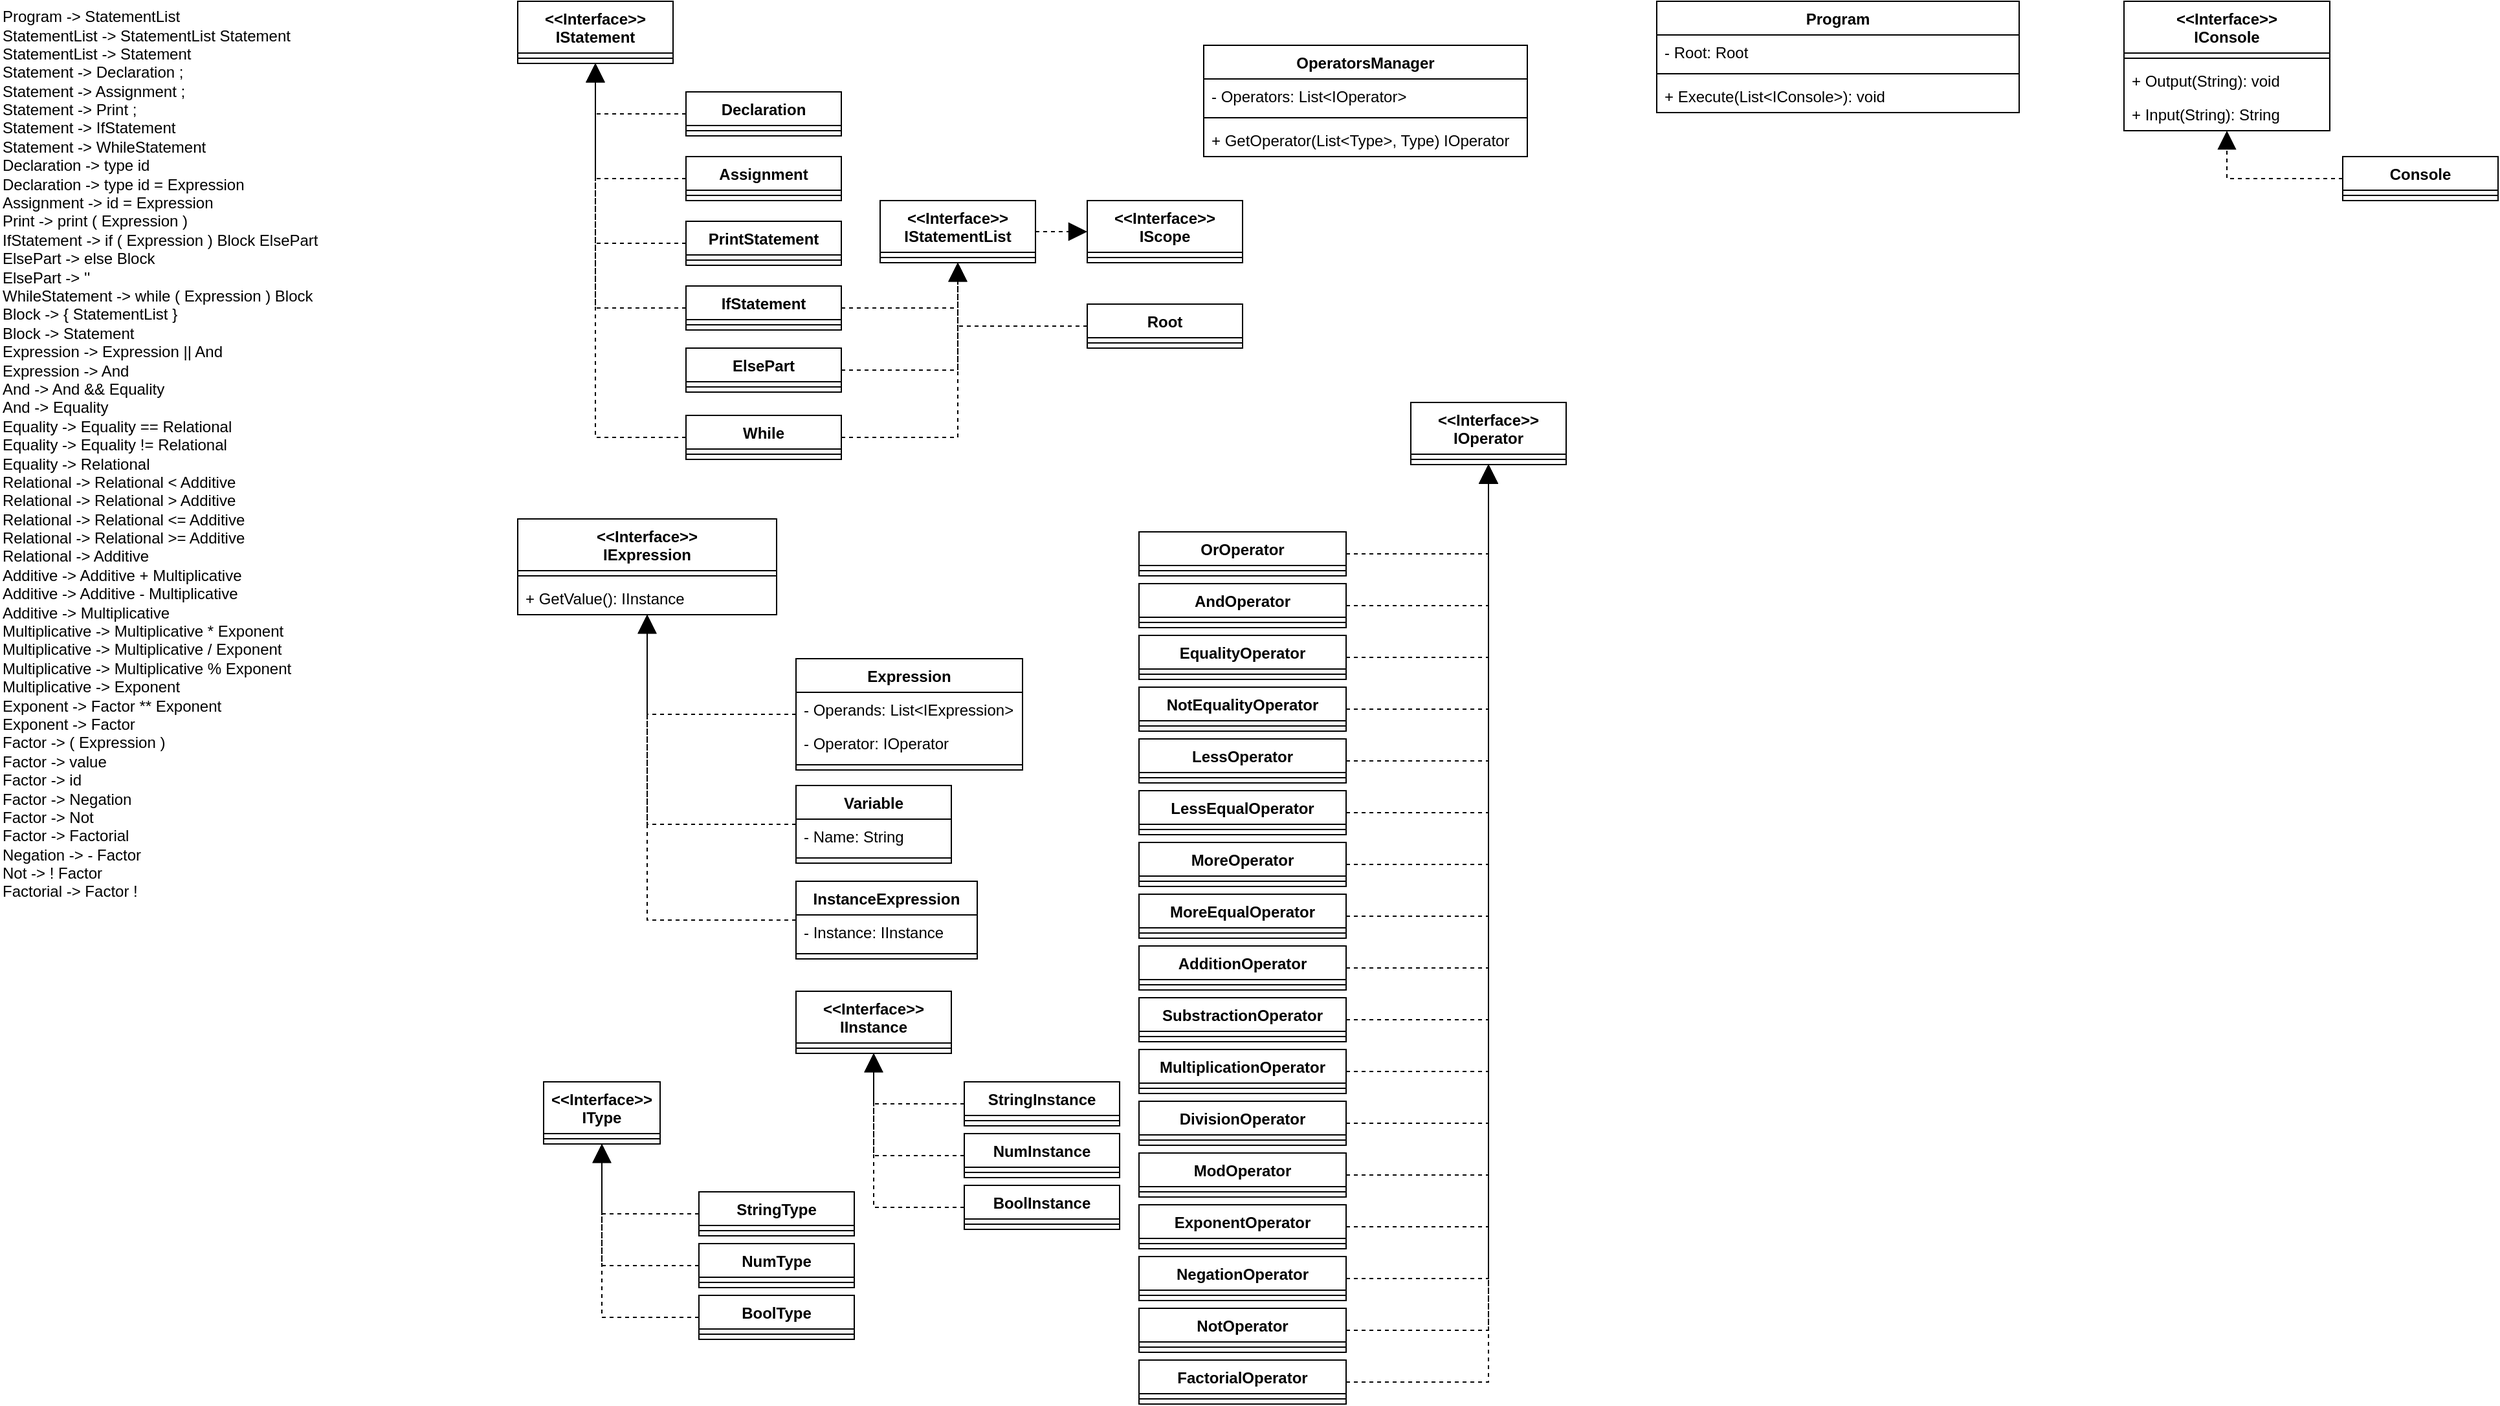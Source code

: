 <mxfile version="24.1.0" type="device">
  <diagram id="C5RBs43oDa-KdzZeNtuy" name="Page-1">
    <mxGraphModel dx="4643" dy="2816" grid="1" gridSize="10" guides="1" tooltips="1" connect="1" arrows="1" fold="1" page="1" pageScale="1" pageWidth="827" pageHeight="1169" math="0" shadow="0">
      <root>
        <mxCell id="WIyWlLk6GJQsqaUBKTNV-0" />
        <mxCell id="WIyWlLk6GJQsqaUBKTNV-1" parent="WIyWlLk6GJQsqaUBKTNV-0" />
        <mxCell id="Ax5wIYKiButKGOW5LQg--2" value="&amp;lt;&amp;lt;Interface&amp;gt;&amp;gt;&lt;br&gt;IStatement" style="swimlane;fontStyle=1;align=center;verticalAlign=top;childLayout=stackLayout;horizontal=1;startSize=40;horizontalStack=0;resizeParent=1;resizeParentMax=0;resizeLast=0;collapsible=1;marginBottom=0;whiteSpace=wrap;html=1;" parent="WIyWlLk6GJQsqaUBKTNV-1" vertex="1">
          <mxGeometry width="120" height="48" as="geometry">
            <mxRectangle x="430" y="60" width="110" height="40" as="alternateBounds" />
          </mxGeometry>
        </mxCell>
        <mxCell id="Ax5wIYKiButKGOW5LQg--3" value="" style="line;strokeWidth=1;fillColor=none;align=left;verticalAlign=middle;spacingTop=-1;spacingLeft=3;spacingRight=3;rotatable=0;labelPosition=right;points=[];portConstraint=eastwest;strokeColor=inherit;" parent="Ax5wIYKiButKGOW5LQg--2" vertex="1">
          <mxGeometry y="40" width="120" height="8" as="geometry" />
        </mxCell>
        <mxCell id="Ax5wIYKiButKGOW5LQg--4" value="&amp;lt;&amp;lt;Interface&amp;gt;&amp;gt;&lt;br&gt;IStatementList" style="swimlane;fontStyle=1;align=center;verticalAlign=top;childLayout=stackLayout;horizontal=1;startSize=40;horizontalStack=0;resizeParent=1;resizeParentMax=0;resizeLast=0;collapsible=1;marginBottom=0;whiteSpace=wrap;html=1;" parent="WIyWlLk6GJQsqaUBKTNV-1" vertex="1">
          <mxGeometry x="280" y="154" width="120" height="48" as="geometry">
            <mxRectangle x="430" y="60" width="110" height="40" as="alternateBounds" />
          </mxGeometry>
        </mxCell>
        <mxCell id="Ax5wIYKiButKGOW5LQg--5" value="" style="line;strokeWidth=1;fillColor=none;align=left;verticalAlign=middle;spacingTop=-1;spacingLeft=3;spacingRight=3;rotatable=0;labelPosition=right;points=[];portConstraint=eastwest;strokeColor=inherit;" parent="Ax5wIYKiButKGOW5LQg--4" vertex="1">
          <mxGeometry y="40" width="120" height="8" as="geometry" />
        </mxCell>
        <mxCell id="Ax5wIYKiButKGOW5LQg--6" value="Declaration" style="swimlane;fontStyle=1;align=center;verticalAlign=top;childLayout=stackLayout;horizontal=1;startSize=26;horizontalStack=0;resizeParent=1;resizeParentMax=0;resizeLast=0;collapsible=1;marginBottom=0;whiteSpace=wrap;html=1;" parent="WIyWlLk6GJQsqaUBKTNV-1" vertex="1">
          <mxGeometry x="130" y="70" width="120" height="34" as="geometry" />
        </mxCell>
        <mxCell id="Ax5wIYKiButKGOW5LQg--7" value="" style="line;strokeWidth=1;fillColor=none;align=left;verticalAlign=middle;spacingTop=-1;spacingLeft=3;spacingRight=3;rotatable=0;labelPosition=right;points=[];portConstraint=eastwest;strokeColor=inherit;" parent="Ax5wIYKiButKGOW5LQg--6" vertex="1">
          <mxGeometry y="26" width="120" height="8" as="geometry" />
        </mxCell>
        <mxCell id="Ax5wIYKiButKGOW5LQg--8" value="Assignment" style="swimlane;fontStyle=1;align=center;verticalAlign=top;childLayout=stackLayout;horizontal=1;startSize=26;horizontalStack=0;resizeParent=1;resizeParentMax=0;resizeLast=0;collapsible=1;marginBottom=0;whiteSpace=wrap;html=1;" parent="WIyWlLk6GJQsqaUBKTNV-1" vertex="1">
          <mxGeometry x="130" y="120" width="120" height="34" as="geometry" />
        </mxCell>
        <mxCell id="Ax5wIYKiButKGOW5LQg--9" value="" style="line;strokeWidth=1;fillColor=none;align=left;verticalAlign=middle;spacingTop=-1;spacingLeft=3;spacingRight=3;rotatable=0;labelPosition=right;points=[];portConstraint=eastwest;strokeColor=inherit;" parent="Ax5wIYKiButKGOW5LQg--8" vertex="1">
          <mxGeometry y="26" width="120" height="8" as="geometry" />
        </mxCell>
        <mxCell id="Ax5wIYKiButKGOW5LQg--10" value="" style="endArrow=block;dashed=1;endFill=1;endSize=12;html=1;rounded=0;edgeStyle=orthogonalEdgeStyle;elbow=vertical;" parent="WIyWlLk6GJQsqaUBKTNV-1" source="Ax5wIYKiButKGOW5LQg--6" target="Ax5wIYKiButKGOW5LQg--2" edge="1">
          <mxGeometry width="160" relative="1" as="geometry">
            <mxPoint x="250" y="30.0" as="sourcePoint" />
            <mxPoint x="360" y="30.0" as="targetPoint" />
          </mxGeometry>
        </mxCell>
        <mxCell id="Ax5wIYKiButKGOW5LQg--12" value="" style="endArrow=block;dashed=1;endFill=1;endSize=12;html=1;rounded=0;edgeStyle=orthogonalEdgeStyle;elbow=vertical;" parent="WIyWlLk6GJQsqaUBKTNV-1" source="Ax5wIYKiButKGOW5LQg--8" target="Ax5wIYKiButKGOW5LQg--2" edge="1">
          <mxGeometry width="160" relative="1" as="geometry">
            <mxPoint x="330" y="200.0" as="sourcePoint" />
            <mxPoint x="440" y="200.0" as="targetPoint" />
          </mxGeometry>
        </mxCell>
        <mxCell id="Ax5wIYKiButKGOW5LQg--13" value="PrintStatement" style="swimlane;fontStyle=1;align=center;verticalAlign=top;childLayout=stackLayout;horizontal=1;startSize=26;horizontalStack=0;resizeParent=1;resizeParentMax=0;resizeLast=0;collapsible=1;marginBottom=0;whiteSpace=wrap;html=1;" parent="WIyWlLk6GJQsqaUBKTNV-1" vertex="1">
          <mxGeometry x="130" y="170" width="120" height="34" as="geometry" />
        </mxCell>
        <mxCell id="Ax5wIYKiButKGOW5LQg--14" value="" style="line;strokeWidth=1;fillColor=none;align=left;verticalAlign=middle;spacingTop=-1;spacingLeft=3;spacingRight=3;rotatable=0;labelPosition=right;points=[];portConstraint=eastwest;strokeColor=inherit;" parent="Ax5wIYKiButKGOW5LQg--13" vertex="1">
          <mxGeometry y="26" width="120" height="8" as="geometry" />
        </mxCell>
        <mxCell id="Ax5wIYKiButKGOW5LQg--15" value="" style="endArrow=block;dashed=1;endFill=1;endSize=12;html=1;rounded=0;edgeStyle=orthogonalEdgeStyle;elbow=vertical;" parent="WIyWlLk6GJQsqaUBKTNV-1" source="Ax5wIYKiButKGOW5LQg--13" target="Ax5wIYKiButKGOW5LQg--2" edge="1">
          <mxGeometry width="160" relative="1" as="geometry">
            <mxPoint x="260" y="290.0" as="sourcePoint" />
            <mxPoint x="370" y="290.0" as="targetPoint" />
          </mxGeometry>
        </mxCell>
        <mxCell id="Ax5wIYKiButKGOW5LQg--18" value="While" style="swimlane;fontStyle=1;align=center;verticalAlign=top;childLayout=stackLayout;horizontal=1;startSize=26;horizontalStack=0;resizeParent=1;resizeParentMax=0;resizeLast=0;collapsible=1;marginBottom=0;whiteSpace=wrap;html=1;" parent="WIyWlLk6GJQsqaUBKTNV-1" vertex="1">
          <mxGeometry x="130" y="320" width="120" height="34" as="geometry" />
        </mxCell>
        <mxCell id="Ax5wIYKiButKGOW5LQg--19" value="" style="line;strokeWidth=1;fillColor=none;align=left;verticalAlign=middle;spacingTop=-1;spacingLeft=3;spacingRight=3;rotatable=0;labelPosition=right;points=[];portConstraint=eastwest;strokeColor=inherit;" parent="Ax5wIYKiButKGOW5LQg--18" vertex="1">
          <mxGeometry y="26" width="120" height="8" as="geometry" />
        </mxCell>
        <mxCell id="Ax5wIYKiButKGOW5LQg--21" value="" style="endArrow=block;dashed=1;endFill=1;endSize=12;html=1;rounded=0;edgeStyle=orthogonalEdgeStyle;elbow=vertical;" parent="WIyWlLk6GJQsqaUBKTNV-1" source="Ax5wIYKiButKGOW5LQg--18" target="Ax5wIYKiButKGOW5LQg--2" edge="1">
          <mxGeometry width="160" relative="1" as="geometry">
            <mxPoint x="40" y="290.0" as="sourcePoint" />
            <mxPoint x="150" y="290.0" as="targetPoint" />
          </mxGeometry>
        </mxCell>
        <mxCell id="Ax5wIYKiButKGOW5LQg--23" value="IfStatement" style="swimlane;fontStyle=1;align=center;verticalAlign=top;childLayout=stackLayout;horizontal=1;startSize=26;horizontalStack=0;resizeParent=1;resizeParentMax=0;resizeLast=0;collapsible=1;marginBottom=0;whiteSpace=wrap;html=1;" parent="WIyWlLk6GJQsqaUBKTNV-1" vertex="1">
          <mxGeometry x="130" y="220" width="120" height="34" as="geometry" />
        </mxCell>
        <mxCell id="Ax5wIYKiButKGOW5LQg--24" value="" style="line;strokeWidth=1;fillColor=none;align=left;verticalAlign=middle;spacingTop=-1;spacingLeft=3;spacingRight=3;rotatable=0;labelPosition=right;points=[];portConstraint=eastwest;strokeColor=inherit;" parent="Ax5wIYKiButKGOW5LQg--23" vertex="1">
          <mxGeometry y="26" width="120" height="8" as="geometry" />
        </mxCell>
        <mxCell id="Ax5wIYKiButKGOW5LQg--25" value="ElsePart" style="swimlane;fontStyle=1;align=center;verticalAlign=top;childLayout=stackLayout;horizontal=1;startSize=26;horizontalStack=0;resizeParent=1;resizeParentMax=0;resizeLast=0;collapsible=1;marginBottom=0;whiteSpace=wrap;html=1;" parent="WIyWlLk6GJQsqaUBKTNV-1" vertex="1">
          <mxGeometry x="130" y="268" width="120" height="34" as="geometry" />
        </mxCell>
        <mxCell id="Ax5wIYKiButKGOW5LQg--26" value="" style="line;strokeWidth=1;fillColor=none;align=left;verticalAlign=middle;spacingTop=-1;spacingLeft=3;spacingRight=3;rotatable=0;labelPosition=right;points=[];portConstraint=eastwest;strokeColor=inherit;" parent="Ax5wIYKiButKGOW5LQg--25" vertex="1">
          <mxGeometry y="26" width="120" height="8" as="geometry" />
        </mxCell>
        <mxCell id="Ax5wIYKiButKGOW5LQg--27" value="" style="endArrow=block;dashed=1;endFill=1;endSize=12;html=1;rounded=0;edgeStyle=orthogonalEdgeStyle;elbow=vertical;" parent="WIyWlLk6GJQsqaUBKTNV-1" source="Ax5wIYKiButKGOW5LQg--23" target="Ax5wIYKiButKGOW5LQg--2" edge="1">
          <mxGeometry width="160" relative="1" as="geometry">
            <mxPoint x="340" y="240.0" as="sourcePoint" />
            <mxPoint x="450" y="240.0" as="targetPoint" />
          </mxGeometry>
        </mxCell>
        <mxCell id="Ax5wIYKiButKGOW5LQg--29" value="" style="endArrow=block;dashed=1;endFill=1;endSize=12;html=1;rounded=0;edgeStyle=orthogonalEdgeStyle;elbow=vertical;" parent="WIyWlLk6GJQsqaUBKTNV-1" source="Ax5wIYKiButKGOW5LQg--23" target="Ax5wIYKiButKGOW5LQg--4" edge="1">
          <mxGeometry width="160" relative="1" as="geometry">
            <mxPoint x="330" y="330.0" as="sourcePoint" />
            <mxPoint x="440" y="330.0" as="targetPoint" />
          </mxGeometry>
        </mxCell>
        <mxCell id="Ax5wIYKiButKGOW5LQg--30" value="" style="endArrow=block;dashed=1;endFill=1;endSize=12;html=1;rounded=0;edgeStyle=orthogonalEdgeStyle;elbow=vertical;" parent="WIyWlLk6GJQsqaUBKTNV-1" source="Ax5wIYKiButKGOW5LQg--25" target="Ax5wIYKiButKGOW5LQg--4" edge="1">
          <mxGeometry width="160" relative="1" as="geometry">
            <mxPoint x="290" y="310.0" as="sourcePoint" />
            <mxPoint x="400" y="310.0" as="targetPoint" />
          </mxGeometry>
        </mxCell>
        <mxCell id="Ax5wIYKiButKGOW5LQg--31" value="" style="endArrow=block;dashed=1;endFill=1;endSize=12;html=1;rounded=0;edgeStyle=orthogonalEdgeStyle;elbow=vertical;" parent="WIyWlLk6GJQsqaUBKTNV-1" source="Ax5wIYKiButKGOW5LQg--18" target="Ax5wIYKiButKGOW5LQg--4" edge="1">
          <mxGeometry width="160" relative="1" as="geometry">
            <mxPoint x="210" y="390" as="sourcePoint" />
            <mxPoint x="320" y="390.0" as="targetPoint" />
          </mxGeometry>
        </mxCell>
        <mxCell id="Ax5wIYKiButKGOW5LQg--32" value="&amp;lt;&amp;lt;Interface&amp;gt;&amp;gt;&lt;br&gt;IScope" style="swimlane;fontStyle=1;align=center;verticalAlign=top;childLayout=stackLayout;horizontal=1;startSize=40;horizontalStack=0;resizeParent=1;resizeParentMax=0;resizeLast=0;collapsible=1;marginBottom=0;whiteSpace=wrap;html=1;" parent="WIyWlLk6GJQsqaUBKTNV-1" vertex="1">
          <mxGeometry x="440" y="154" width="120" height="48" as="geometry">
            <mxRectangle x="430" y="60" width="110" height="40" as="alternateBounds" />
          </mxGeometry>
        </mxCell>
        <mxCell id="Ax5wIYKiButKGOW5LQg--33" value="" style="line;strokeWidth=1;fillColor=none;align=left;verticalAlign=middle;spacingTop=-1;spacingLeft=3;spacingRight=3;rotatable=0;labelPosition=right;points=[];portConstraint=eastwest;strokeColor=inherit;" parent="Ax5wIYKiButKGOW5LQg--32" vertex="1">
          <mxGeometry y="40" width="120" height="8" as="geometry" />
        </mxCell>
        <mxCell id="Ax5wIYKiButKGOW5LQg--34" value="Root" style="swimlane;fontStyle=1;align=center;verticalAlign=top;childLayout=stackLayout;horizontal=1;startSize=26;horizontalStack=0;resizeParent=1;resizeParentMax=0;resizeLast=0;collapsible=1;marginBottom=0;whiteSpace=wrap;html=1;" parent="WIyWlLk6GJQsqaUBKTNV-1" vertex="1">
          <mxGeometry x="440" y="234" width="120" height="34" as="geometry" />
        </mxCell>
        <mxCell id="Ax5wIYKiButKGOW5LQg--35" value="" style="line;strokeWidth=1;fillColor=none;align=left;verticalAlign=middle;spacingTop=-1;spacingLeft=3;spacingRight=3;rotatable=0;labelPosition=right;points=[];portConstraint=eastwest;strokeColor=inherit;" parent="Ax5wIYKiButKGOW5LQg--34" vertex="1">
          <mxGeometry y="26" width="120" height="8" as="geometry" />
        </mxCell>
        <mxCell id="Ax5wIYKiButKGOW5LQg--37" value="" style="endArrow=block;dashed=1;endFill=1;endSize=12;html=1;rounded=0;edgeStyle=orthogonalEdgeStyle;elbow=vertical;" parent="WIyWlLk6GJQsqaUBKTNV-1" source="Ax5wIYKiButKGOW5LQg--4" target="Ax5wIYKiButKGOW5LQg--32" edge="1">
          <mxGeometry width="160" relative="1" as="geometry">
            <mxPoint x="440" y="250.0" as="sourcePoint" />
            <mxPoint x="550" y="250.0" as="targetPoint" />
          </mxGeometry>
        </mxCell>
        <mxCell id="Ax5wIYKiButKGOW5LQg--38" value="" style="endArrow=block;dashed=1;endFill=1;endSize=12;html=1;rounded=0;edgeStyle=orthogonalEdgeStyle;elbow=vertical;" parent="WIyWlLk6GJQsqaUBKTNV-1" source="Ax5wIYKiButKGOW5LQg--34" target="Ax5wIYKiButKGOW5LQg--4" edge="1">
          <mxGeometry width="160" relative="1" as="geometry">
            <mxPoint x="330" y="420.0" as="sourcePoint" />
            <mxPoint x="440" y="420.0" as="targetPoint" />
          </mxGeometry>
        </mxCell>
        <mxCell id="Ax5wIYKiButKGOW5LQg--42" value="&lt;div&gt;Program -&amp;gt; StatementList&lt;/div&gt;&lt;div&gt;StatementList -&amp;gt; StatementList Statement&lt;/div&gt;&lt;div&gt;StatementList -&amp;gt; Statement&lt;/div&gt;&lt;div&gt;Statement -&amp;gt; Declaration ;&lt;/div&gt;&lt;div&gt;Statement -&amp;gt; Assignment ;&lt;/div&gt;&lt;div&gt;Statement -&amp;gt; Print ;&lt;/div&gt;&lt;div&gt;Statement -&amp;gt; IfStatement&lt;/div&gt;&lt;div&gt;Statement -&amp;gt; WhileStatement&lt;/div&gt;&lt;div&gt;Declaration -&amp;gt; type id&lt;/div&gt;&lt;div&gt;Declaration -&amp;gt; type id = Expression&lt;/div&gt;&lt;div&gt;Assignment -&amp;gt; id = Expression&lt;/div&gt;&lt;div&gt;Print -&amp;gt; print ( Expression )&lt;/div&gt;&lt;div&gt;IfStatement -&amp;gt; if ( Expression ) Block ElsePart&lt;/div&gt;&lt;div&gt;ElsePart -&amp;gt; else Block&lt;/div&gt;&lt;div&gt;ElsePart -&amp;gt; &#39;&#39;&lt;/div&gt;&lt;div&gt;WhileStatement -&amp;gt; while ( Expression ) Block&lt;/div&gt;&lt;div&gt;Block -&amp;gt; { StatementList }&lt;/div&gt;&lt;div&gt;Block -&amp;gt; Statement&lt;/div&gt;&lt;div&gt;Expression -&amp;gt; Expression || And&lt;/div&gt;&lt;div&gt;Expression -&amp;gt; And&lt;/div&gt;&lt;div&gt;And -&amp;gt; And &amp;amp;&amp;amp; Equality&lt;/div&gt;&lt;div&gt;And -&amp;gt; Equality&lt;/div&gt;&lt;div&gt;Equality -&amp;gt; Equality == Relational&lt;/div&gt;&lt;div&gt;Equality -&amp;gt; Equality != Relational&lt;/div&gt;&lt;div&gt;Equality -&amp;gt; Relational&lt;/div&gt;&lt;div&gt;Relational -&amp;gt; Relational &amp;lt; Additive&lt;/div&gt;&lt;div&gt;Relational -&amp;gt; Relational &amp;gt; Additive&lt;/div&gt;&lt;div&gt;Relational -&amp;gt; Relational &amp;lt;= Additive&lt;/div&gt;&lt;div&gt;Relational -&amp;gt; Relational &amp;gt;= Additive&lt;/div&gt;&lt;div&gt;Relational -&amp;gt; Additive&lt;/div&gt;&lt;div&gt;Additive -&amp;gt; Additive + Multiplicative&lt;/div&gt;&lt;div&gt;Additive -&amp;gt; Additive - Multiplicative&lt;/div&gt;&lt;div&gt;Additive -&amp;gt; Multiplicative&lt;/div&gt;&lt;div&gt;Multiplicative -&amp;gt; Multiplicative * Exponent&lt;/div&gt;&lt;div&gt;Multiplicative -&amp;gt; Multiplicative / Exponent&lt;/div&gt;&lt;div&gt;Multiplicative -&amp;gt; Multiplicative % Exponent&lt;br&gt;&lt;/div&gt;&lt;div&gt;Multiplicative -&amp;gt; Exponent&lt;/div&gt;&lt;div&gt;Exponent -&amp;gt; Factor ** Exponent&lt;/div&gt;&lt;div&gt;Exponent -&amp;gt; Factor&lt;/div&gt;&lt;div&gt;Factor -&amp;gt; ( Expression )&lt;/div&gt;&lt;div&gt;Factor -&amp;gt; value&lt;/div&gt;&lt;div&gt;Factor -&amp;gt; id&lt;/div&gt;&lt;div&gt;Factor -&amp;gt; Negation&lt;/div&gt;&lt;div&gt;Factor -&amp;gt; Not&lt;/div&gt;&lt;div&gt;Factor -&amp;gt; Factorial&lt;/div&gt;&lt;div&gt;Negation -&amp;gt; - Factor&lt;/div&gt;&lt;div&gt;Not -&amp;gt; ! Factor&lt;/div&gt;&lt;div&gt;Factorial -&amp;gt; Factor !&lt;/div&gt;&lt;div&gt;&lt;/div&gt;" style="text;html=1;align=left;verticalAlign=middle;resizable=0;points=[];autosize=1;strokeColor=none;fillColor=none;" parent="WIyWlLk6GJQsqaUBKTNV-1" vertex="1">
          <mxGeometry x="-400" width="270" height="700" as="geometry" />
        </mxCell>
        <mxCell id="n7szS4Y07oMh0RmyHEz_-0" value="&amp;lt;&amp;lt;Interface&amp;gt;&amp;gt;&lt;br&gt;IExpression" style="swimlane;fontStyle=1;align=center;verticalAlign=top;childLayout=stackLayout;horizontal=1;startSize=40;horizontalStack=0;resizeParent=1;resizeParentMax=0;resizeLast=0;collapsible=1;marginBottom=0;whiteSpace=wrap;html=1;" parent="WIyWlLk6GJQsqaUBKTNV-1" vertex="1">
          <mxGeometry y="400" width="200" height="74" as="geometry">
            <mxRectangle x="430" y="60" width="110" height="40" as="alternateBounds" />
          </mxGeometry>
        </mxCell>
        <mxCell id="n7szS4Y07oMh0RmyHEz_-1" value="" style="line;strokeWidth=1;fillColor=none;align=left;verticalAlign=middle;spacingTop=-1;spacingLeft=3;spacingRight=3;rotatable=0;labelPosition=right;points=[];portConstraint=eastwest;strokeColor=inherit;" parent="n7szS4Y07oMh0RmyHEz_-0" vertex="1">
          <mxGeometry y="40" width="200" height="8" as="geometry" />
        </mxCell>
        <mxCell id="n7szS4Y07oMh0RmyHEz_-4" value="+ GetValue(): IInstance" style="text;strokeColor=none;fillColor=none;align=left;verticalAlign=top;spacingLeft=4;spacingRight=4;overflow=hidden;rotatable=0;points=[[0,0.5],[1,0.5]];portConstraint=eastwest;whiteSpace=wrap;html=1;" parent="n7szS4Y07oMh0RmyHEz_-0" vertex="1">
          <mxGeometry y="48" width="200" height="26" as="geometry" />
        </mxCell>
        <mxCell id="n7szS4Y07oMh0RmyHEz_-5" value="&amp;lt;&amp;lt;Interface&amp;gt;&amp;gt;&lt;br&gt;IInstance" style="swimlane;fontStyle=1;align=center;verticalAlign=top;childLayout=stackLayout;horizontal=1;startSize=40;horizontalStack=0;resizeParent=1;resizeParentMax=0;resizeLast=0;collapsible=1;marginBottom=0;whiteSpace=wrap;html=1;" parent="WIyWlLk6GJQsqaUBKTNV-1" vertex="1">
          <mxGeometry x="215" y="765" width="120" height="48" as="geometry">
            <mxRectangle x="430" y="60" width="110" height="40" as="alternateBounds" />
          </mxGeometry>
        </mxCell>
        <mxCell id="n7szS4Y07oMh0RmyHEz_-6" value="" style="line;strokeWidth=1;fillColor=none;align=left;verticalAlign=middle;spacingTop=-1;spacingLeft=3;spacingRight=3;rotatable=0;labelPosition=right;points=[];portConstraint=eastwest;strokeColor=inherit;" parent="n7szS4Y07oMh0RmyHEz_-5" vertex="1">
          <mxGeometry y="40" width="120" height="8" as="geometry" />
        </mxCell>
        <mxCell id="n7szS4Y07oMh0RmyHEz_-7" value="StringInstance" style="swimlane;fontStyle=1;align=center;verticalAlign=top;childLayout=stackLayout;horizontal=1;startSize=26;horizontalStack=0;resizeParent=1;resizeParentMax=0;resizeLast=0;collapsible=1;marginBottom=0;whiteSpace=wrap;html=1;" parent="WIyWlLk6GJQsqaUBKTNV-1" vertex="1">
          <mxGeometry x="345" y="835" width="120" height="34" as="geometry" />
        </mxCell>
        <mxCell id="n7szS4Y07oMh0RmyHEz_-8" value="" style="line;strokeWidth=1;fillColor=none;align=left;verticalAlign=middle;spacingTop=-1;spacingLeft=3;spacingRight=3;rotatable=0;labelPosition=right;points=[];portConstraint=eastwest;strokeColor=inherit;" parent="n7szS4Y07oMh0RmyHEz_-7" vertex="1">
          <mxGeometry y="26" width="120" height="8" as="geometry" />
        </mxCell>
        <mxCell id="n7szS4Y07oMh0RmyHEz_-11" value="NumInstance" style="swimlane;fontStyle=1;align=center;verticalAlign=top;childLayout=stackLayout;horizontal=1;startSize=26;horizontalStack=0;resizeParent=1;resizeParentMax=0;resizeLast=0;collapsible=1;marginBottom=0;whiteSpace=wrap;html=1;" parent="WIyWlLk6GJQsqaUBKTNV-1" vertex="1">
          <mxGeometry x="345" y="875" width="120" height="34" as="geometry" />
        </mxCell>
        <mxCell id="n7szS4Y07oMh0RmyHEz_-12" value="" style="line;strokeWidth=1;fillColor=none;align=left;verticalAlign=middle;spacingTop=-1;spacingLeft=3;spacingRight=3;rotatable=0;labelPosition=right;points=[];portConstraint=eastwest;strokeColor=inherit;" parent="n7szS4Y07oMh0RmyHEz_-11" vertex="1">
          <mxGeometry y="26" width="120" height="8" as="geometry" />
        </mxCell>
        <mxCell id="n7szS4Y07oMh0RmyHEz_-13" value="BoolInstance" style="swimlane;fontStyle=1;align=center;verticalAlign=top;childLayout=stackLayout;horizontal=1;startSize=26;horizontalStack=0;resizeParent=1;resizeParentMax=0;resizeLast=0;collapsible=1;marginBottom=0;whiteSpace=wrap;html=1;" parent="WIyWlLk6GJQsqaUBKTNV-1" vertex="1">
          <mxGeometry x="345" y="915" width="120" height="34" as="geometry" />
        </mxCell>
        <mxCell id="n7szS4Y07oMh0RmyHEz_-14" value="" style="line;strokeWidth=1;fillColor=none;align=left;verticalAlign=middle;spacingTop=-1;spacingLeft=3;spacingRight=3;rotatable=0;labelPosition=right;points=[];portConstraint=eastwest;strokeColor=inherit;" parent="n7szS4Y07oMh0RmyHEz_-13" vertex="1">
          <mxGeometry y="26" width="120" height="8" as="geometry" />
        </mxCell>
        <mxCell id="n7szS4Y07oMh0RmyHEz_-15" value="" style="endArrow=block;dashed=1;endFill=1;endSize=12;html=1;rounded=0;edgeStyle=orthogonalEdgeStyle;elbow=vertical;" parent="WIyWlLk6GJQsqaUBKTNV-1" source="n7szS4Y07oMh0RmyHEz_-7" target="n7szS4Y07oMh0RmyHEz_-5" edge="1">
          <mxGeometry width="160" relative="1" as="geometry">
            <mxPoint x="530" y="763.0" as="sourcePoint" />
            <mxPoint x="640" y="763.0" as="targetPoint" />
          </mxGeometry>
        </mxCell>
        <mxCell id="n7szS4Y07oMh0RmyHEz_-16" value="" style="endArrow=block;dashed=1;endFill=1;endSize=12;html=1;rounded=0;edgeStyle=orthogonalEdgeStyle;elbow=vertical;" parent="WIyWlLk6GJQsqaUBKTNV-1" source="n7szS4Y07oMh0RmyHEz_-11" target="n7szS4Y07oMh0RmyHEz_-5" edge="1">
          <mxGeometry width="160" relative="1" as="geometry">
            <mxPoint x="500" y="803.0" as="sourcePoint" />
            <mxPoint x="610" y="803.0" as="targetPoint" />
          </mxGeometry>
        </mxCell>
        <mxCell id="n7szS4Y07oMh0RmyHEz_-17" value="" style="endArrow=block;dashed=1;endFill=1;endSize=12;html=1;rounded=0;edgeStyle=orthogonalEdgeStyle;elbow=vertical;" parent="WIyWlLk6GJQsqaUBKTNV-1" source="n7szS4Y07oMh0RmyHEz_-13" target="n7szS4Y07oMh0RmyHEz_-5" edge="1">
          <mxGeometry width="160" relative="1" as="geometry">
            <mxPoint x="510" y="843.0" as="sourcePoint" />
            <mxPoint x="620" y="843.0" as="targetPoint" />
          </mxGeometry>
        </mxCell>
        <mxCell id="n7szS4Y07oMh0RmyHEz_-18" value="OrOperator" style="swimlane;fontStyle=1;align=center;verticalAlign=top;childLayout=stackLayout;horizontal=1;startSize=26;horizontalStack=0;resizeParent=1;resizeParentMax=0;resizeLast=0;collapsible=1;marginBottom=0;whiteSpace=wrap;html=1;" parent="WIyWlLk6GJQsqaUBKTNV-1" vertex="1">
          <mxGeometry x="480" y="410" width="160" height="34" as="geometry" />
        </mxCell>
        <mxCell id="n7szS4Y07oMh0RmyHEz_-19" value="" style="line;strokeWidth=1;fillColor=none;align=left;verticalAlign=middle;spacingTop=-1;spacingLeft=3;spacingRight=3;rotatable=0;labelPosition=right;points=[];portConstraint=eastwest;strokeColor=inherit;" parent="n7szS4Y07oMh0RmyHEz_-18" vertex="1">
          <mxGeometry y="26" width="160" height="8" as="geometry" />
        </mxCell>
        <mxCell id="n7szS4Y07oMh0RmyHEz_-22" value="AndOperator" style="swimlane;fontStyle=1;align=center;verticalAlign=top;childLayout=stackLayout;horizontal=1;startSize=26;horizontalStack=0;resizeParent=1;resizeParentMax=0;resizeLast=0;collapsible=1;marginBottom=0;whiteSpace=wrap;html=1;" parent="WIyWlLk6GJQsqaUBKTNV-1" vertex="1">
          <mxGeometry x="480" y="450" width="160" height="34" as="geometry" />
        </mxCell>
        <mxCell id="n7szS4Y07oMh0RmyHEz_-23" value="" style="line;strokeWidth=1;fillColor=none;align=left;verticalAlign=middle;spacingTop=-1;spacingLeft=3;spacingRight=3;rotatable=0;labelPosition=right;points=[];portConstraint=eastwest;strokeColor=inherit;" parent="n7szS4Y07oMh0RmyHEz_-22" vertex="1">
          <mxGeometry y="26" width="160" height="8" as="geometry" />
        </mxCell>
        <mxCell id="n7szS4Y07oMh0RmyHEz_-27" value="EqualityOperator" style="swimlane;fontStyle=1;align=center;verticalAlign=top;childLayout=stackLayout;horizontal=1;startSize=26;horizontalStack=0;resizeParent=1;resizeParentMax=0;resizeLast=0;collapsible=1;marginBottom=0;whiteSpace=wrap;html=1;" parent="WIyWlLk6GJQsqaUBKTNV-1" vertex="1">
          <mxGeometry x="480" y="490" width="160" height="34" as="geometry" />
        </mxCell>
        <mxCell id="n7szS4Y07oMh0RmyHEz_-28" value="" style="line;strokeWidth=1;fillColor=none;align=left;verticalAlign=middle;spacingTop=-1;spacingLeft=3;spacingRight=3;rotatable=0;labelPosition=right;points=[];portConstraint=eastwest;strokeColor=inherit;" parent="n7szS4Y07oMh0RmyHEz_-27" vertex="1">
          <mxGeometry y="26" width="160" height="8" as="geometry" />
        </mxCell>
        <mxCell id="n7szS4Y07oMh0RmyHEz_-30" value="NotEqualityOperator" style="swimlane;fontStyle=1;align=center;verticalAlign=top;childLayout=stackLayout;horizontal=1;startSize=26;horizontalStack=0;resizeParent=1;resizeParentMax=0;resizeLast=0;collapsible=1;marginBottom=0;whiteSpace=wrap;html=1;" parent="WIyWlLk6GJQsqaUBKTNV-1" vertex="1">
          <mxGeometry x="480" y="530" width="160" height="34" as="geometry" />
        </mxCell>
        <mxCell id="n7szS4Y07oMh0RmyHEz_-31" value="" style="line;strokeWidth=1;fillColor=none;align=left;verticalAlign=middle;spacingTop=-1;spacingLeft=3;spacingRight=3;rotatable=0;labelPosition=right;points=[];portConstraint=eastwest;strokeColor=inherit;" parent="n7szS4Y07oMh0RmyHEz_-30" vertex="1">
          <mxGeometry y="26" width="160" height="8" as="geometry" />
        </mxCell>
        <mxCell id="n7szS4Y07oMh0RmyHEz_-33" value="LessOperator" style="swimlane;fontStyle=1;align=center;verticalAlign=top;childLayout=stackLayout;horizontal=1;startSize=26;horizontalStack=0;resizeParent=1;resizeParentMax=0;resizeLast=0;collapsible=1;marginBottom=0;whiteSpace=wrap;html=1;" parent="WIyWlLk6GJQsqaUBKTNV-1" vertex="1">
          <mxGeometry x="480" y="570" width="160" height="34" as="geometry" />
        </mxCell>
        <mxCell id="n7szS4Y07oMh0RmyHEz_-34" value="" style="line;strokeWidth=1;fillColor=none;align=left;verticalAlign=middle;spacingTop=-1;spacingLeft=3;spacingRight=3;rotatable=0;labelPosition=right;points=[];portConstraint=eastwest;strokeColor=inherit;" parent="n7szS4Y07oMh0RmyHEz_-33" vertex="1">
          <mxGeometry y="26" width="160" height="8" as="geometry" />
        </mxCell>
        <mxCell id="n7szS4Y07oMh0RmyHEz_-36" value="LessEqualOperator" style="swimlane;fontStyle=1;align=center;verticalAlign=top;childLayout=stackLayout;horizontal=1;startSize=26;horizontalStack=0;resizeParent=1;resizeParentMax=0;resizeLast=0;collapsible=1;marginBottom=0;whiteSpace=wrap;html=1;" parent="WIyWlLk6GJQsqaUBKTNV-1" vertex="1">
          <mxGeometry x="480" y="610" width="160" height="34" as="geometry" />
        </mxCell>
        <mxCell id="n7szS4Y07oMh0RmyHEz_-37" value="" style="line;strokeWidth=1;fillColor=none;align=left;verticalAlign=middle;spacingTop=-1;spacingLeft=3;spacingRight=3;rotatable=0;labelPosition=right;points=[];portConstraint=eastwest;strokeColor=inherit;" parent="n7szS4Y07oMh0RmyHEz_-36" vertex="1">
          <mxGeometry y="26" width="160" height="8" as="geometry" />
        </mxCell>
        <mxCell id="n7szS4Y07oMh0RmyHEz_-39" value="MoreOperator" style="swimlane;fontStyle=1;align=center;verticalAlign=top;childLayout=stackLayout;horizontal=1;startSize=26;horizontalStack=0;resizeParent=1;resizeParentMax=0;resizeLast=0;collapsible=1;marginBottom=0;whiteSpace=wrap;html=1;" parent="WIyWlLk6GJQsqaUBKTNV-1" vertex="1">
          <mxGeometry x="480" y="650" width="160" height="34" as="geometry" />
        </mxCell>
        <mxCell id="n7szS4Y07oMh0RmyHEz_-40" value="" style="line;strokeWidth=1;fillColor=none;align=left;verticalAlign=middle;spacingTop=-1;spacingLeft=3;spacingRight=3;rotatable=0;labelPosition=right;points=[];portConstraint=eastwest;strokeColor=inherit;" parent="n7szS4Y07oMh0RmyHEz_-39" vertex="1">
          <mxGeometry y="26" width="160" height="8" as="geometry" />
        </mxCell>
        <mxCell id="n7szS4Y07oMh0RmyHEz_-42" value="MoreEqualOperator" style="swimlane;fontStyle=1;align=center;verticalAlign=top;childLayout=stackLayout;horizontal=1;startSize=26;horizontalStack=0;resizeParent=1;resizeParentMax=0;resizeLast=0;collapsible=1;marginBottom=0;whiteSpace=wrap;html=1;" parent="WIyWlLk6GJQsqaUBKTNV-1" vertex="1">
          <mxGeometry x="480" y="690" width="160" height="34" as="geometry" />
        </mxCell>
        <mxCell id="n7szS4Y07oMh0RmyHEz_-43" value="" style="line;strokeWidth=1;fillColor=none;align=left;verticalAlign=middle;spacingTop=-1;spacingLeft=3;spacingRight=3;rotatable=0;labelPosition=right;points=[];portConstraint=eastwest;strokeColor=inherit;" parent="n7szS4Y07oMh0RmyHEz_-42" vertex="1">
          <mxGeometry y="26" width="160" height="8" as="geometry" />
        </mxCell>
        <mxCell id="n7szS4Y07oMh0RmyHEz_-45" value="AdditionOperator" style="swimlane;fontStyle=1;align=center;verticalAlign=top;childLayout=stackLayout;horizontal=1;startSize=26;horizontalStack=0;resizeParent=1;resizeParentMax=0;resizeLast=0;collapsible=1;marginBottom=0;whiteSpace=wrap;html=1;" parent="WIyWlLk6GJQsqaUBKTNV-1" vertex="1">
          <mxGeometry x="480" y="730" width="160" height="34" as="geometry" />
        </mxCell>
        <mxCell id="n7szS4Y07oMh0RmyHEz_-46" value="" style="line;strokeWidth=1;fillColor=none;align=left;verticalAlign=middle;spacingTop=-1;spacingLeft=3;spacingRight=3;rotatable=0;labelPosition=right;points=[];portConstraint=eastwest;strokeColor=inherit;" parent="n7szS4Y07oMh0RmyHEz_-45" vertex="1">
          <mxGeometry y="26" width="160" height="8" as="geometry" />
        </mxCell>
        <mxCell id="n7szS4Y07oMh0RmyHEz_-48" value="SubstractionOperator" style="swimlane;fontStyle=1;align=center;verticalAlign=top;childLayout=stackLayout;horizontal=1;startSize=26;horizontalStack=0;resizeParent=1;resizeParentMax=0;resizeLast=0;collapsible=1;marginBottom=0;whiteSpace=wrap;html=1;" parent="WIyWlLk6GJQsqaUBKTNV-1" vertex="1">
          <mxGeometry x="480" y="770" width="160" height="34" as="geometry" />
        </mxCell>
        <mxCell id="n7szS4Y07oMh0RmyHEz_-49" value="" style="line;strokeWidth=1;fillColor=none;align=left;verticalAlign=middle;spacingTop=-1;spacingLeft=3;spacingRight=3;rotatable=0;labelPosition=right;points=[];portConstraint=eastwest;strokeColor=inherit;" parent="n7szS4Y07oMh0RmyHEz_-48" vertex="1">
          <mxGeometry y="26" width="160" height="8" as="geometry" />
        </mxCell>
        <mxCell id="n7szS4Y07oMh0RmyHEz_-51" value="MultiplicationOperator" style="swimlane;fontStyle=1;align=center;verticalAlign=top;childLayout=stackLayout;horizontal=1;startSize=26;horizontalStack=0;resizeParent=1;resizeParentMax=0;resizeLast=0;collapsible=1;marginBottom=0;whiteSpace=wrap;html=1;" parent="WIyWlLk6GJQsqaUBKTNV-1" vertex="1">
          <mxGeometry x="480" y="810" width="160" height="34" as="geometry" />
        </mxCell>
        <mxCell id="n7szS4Y07oMh0RmyHEz_-52" value="" style="line;strokeWidth=1;fillColor=none;align=left;verticalAlign=middle;spacingTop=-1;spacingLeft=3;spacingRight=3;rotatable=0;labelPosition=right;points=[];portConstraint=eastwest;strokeColor=inherit;" parent="n7szS4Y07oMh0RmyHEz_-51" vertex="1">
          <mxGeometry y="26" width="160" height="8" as="geometry" />
        </mxCell>
        <mxCell id="n7szS4Y07oMh0RmyHEz_-54" value="DivisionOperator" style="swimlane;fontStyle=1;align=center;verticalAlign=top;childLayout=stackLayout;horizontal=1;startSize=26;horizontalStack=0;resizeParent=1;resizeParentMax=0;resizeLast=0;collapsible=1;marginBottom=0;whiteSpace=wrap;html=1;" parent="WIyWlLk6GJQsqaUBKTNV-1" vertex="1">
          <mxGeometry x="480" y="850" width="160" height="34" as="geometry" />
        </mxCell>
        <mxCell id="n7szS4Y07oMh0RmyHEz_-55" value="" style="line;strokeWidth=1;fillColor=none;align=left;verticalAlign=middle;spacingTop=-1;spacingLeft=3;spacingRight=3;rotatable=0;labelPosition=right;points=[];portConstraint=eastwest;strokeColor=inherit;" parent="n7szS4Y07oMh0RmyHEz_-54" vertex="1">
          <mxGeometry y="26" width="160" height="8" as="geometry" />
        </mxCell>
        <mxCell id="n7szS4Y07oMh0RmyHEz_-57" value="ExponentOperator" style="swimlane;fontStyle=1;align=center;verticalAlign=top;childLayout=stackLayout;horizontal=1;startSize=26;horizontalStack=0;resizeParent=1;resizeParentMax=0;resizeLast=0;collapsible=1;marginBottom=0;whiteSpace=wrap;html=1;" parent="WIyWlLk6GJQsqaUBKTNV-1" vertex="1">
          <mxGeometry x="480" y="930" width="160" height="34" as="geometry" />
        </mxCell>
        <mxCell id="n7szS4Y07oMh0RmyHEz_-58" value="" style="line;strokeWidth=1;fillColor=none;align=left;verticalAlign=middle;spacingTop=-1;spacingLeft=3;spacingRight=3;rotatable=0;labelPosition=right;points=[];portConstraint=eastwest;strokeColor=inherit;" parent="n7szS4Y07oMh0RmyHEz_-57" vertex="1">
          <mxGeometry y="26" width="160" height="8" as="geometry" />
        </mxCell>
        <mxCell id="n7szS4Y07oMh0RmyHEz_-60" value="NegationOperator" style="swimlane;fontStyle=1;align=center;verticalAlign=top;childLayout=stackLayout;horizontal=1;startSize=26;horizontalStack=0;resizeParent=1;resizeParentMax=0;resizeLast=0;collapsible=1;marginBottom=0;whiteSpace=wrap;html=1;" parent="WIyWlLk6GJQsqaUBKTNV-1" vertex="1">
          <mxGeometry x="480" y="970" width="160" height="34" as="geometry" />
        </mxCell>
        <mxCell id="n7szS4Y07oMh0RmyHEz_-61" value="" style="line;strokeWidth=1;fillColor=none;align=left;verticalAlign=middle;spacingTop=-1;spacingLeft=3;spacingRight=3;rotatable=0;labelPosition=right;points=[];portConstraint=eastwest;strokeColor=inherit;" parent="n7szS4Y07oMh0RmyHEz_-60" vertex="1">
          <mxGeometry y="26" width="160" height="8" as="geometry" />
        </mxCell>
        <mxCell id="n7szS4Y07oMh0RmyHEz_-63" value="NotOperator" style="swimlane;fontStyle=1;align=center;verticalAlign=top;childLayout=stackLayout;horizontal=1;startSize=26;horizontalStack=0;resizeParent=1;resizeParentMax=0;resizeLast=0;collapsible=1;marginBottom=0;whiteSpace=wrap;html=1;" parent="WIyWlLk6GJQsqaUBKTNV-1" vertex="1">
          <mxGeometry x="480" y="1010" width="160" height="34" as="geometry" />
        </mxCell>
        <mxCell id="n7szS4Y07oMh0RmyHEz_-64" value="" style="line;strokeWidth=1;fillColor=none;align=left;verticalAlign=middle;spacingTop=-1;spacingLeft=3;spacingRight=3;rotatable=0;labelPosition=right;points=[];portConstraint=eastwest;strokeColor=inherit;" parent="n7szS4Y07oMh0RmyHEz_-63" vertex="1">
          <mxGeometry y="26" width="160" height="8" as="geometry" />
        </mxCell>
        <mxCell id="n7szS4Y07oMh0RmyHEz_-65" value="FactorialOperator" style="swimlane;fontStyle=1;align=center;verticalAlign=top;childLayout=stackLayout;horizontal=1;startSize=26;horizontalStack=0;resizeParent=1;resizeParentMax=0;resizeLast=0;collapsible=1;marginBottom=0;whiteSpace=wrap;html=1;" parent="WIyWlLk6GJQsqaUBKTNV-1" vertex="1">
          <mxGeometry x="480" y="1050" width="160" height="34" as="geometry" />
        </mxCell>
        <mxCell id="n7szS4Y07oMh0RmyHEz_-66" value="" style="line;strokeWidth=1;fillColor=none;align=left;verticalAlign=middle;spacingTop=-1;spacingLeft=3;spacingRight=3;rotatable=0;labelPosition=right;points=[];portConstraint=eastwest;strokeColor=inherit;" parent="n7szS4Y07oMh0RmyHEz_-65" vertex="1">
          <mxGeometry y="26" width="160" height="8" as="geometry" />
        </mxCell>
        <mxCell id="iA8xY0mXOLHFMHuDv2xf-0" value="OperatorsManager" style="swimlane;fontStyle=1;align=center;verticalAlign=top;childLayout=stackLayout;horizontal=1;startSize=26;horizontalStack=0;resizeParent=1;resizeParentMax=0;resizeLast=0;collapsible=1;marginBottom=0;whiteSpace=wrap;html=1;" parent="WIyWlLk6GJQsqaUBKTNV-1" vertex="1">
          <mxGeometry x="530" y="34" width="250" height="86" as="geometry" />
        </mxCell>
        <mxCell id="iA8xY0mXOLHFMHuDv2xf-42" value="- Operators: List&amp;lt;IOperator&amp;gt;" style="text;strokeColor=none;fillColor=none;align=left;verticalAlign=top;spacingLeft=4;spacingRight=4;overflow=hidden;rotatable=0;points=[[0,0.5],[1,0.5]];portConstraint=eastwest;whiteSpace=wrap;html=1;" parent="iA8xY0mXOLHFMHuDv2xf-0" vertex="1">
          <mxGeometry y="26" width="250" height="26" as="geometry" />
        </mxCell>
        <mxCell id="iA8xY0mXOLHFMHuDv2xf-1" value="" style="line;strokeWidth=1;fillColor=none;align=left;verticalAlign=middle;spacingTop=-1;spacingLeft=3;spacingRight=3;rotatable=0;labelPosition=right;points=[];portConstraint=eastwest;strokeColor=inherit;" parent="iA8xY0mXOLHFMHuDv2xf-0" vertex="1">
          <mxGeometry y="52" width="250" height="8" as="geometry" />
        </mxCell>
        <mxCell id="iA8xY0mXOLHFMHuDv2xf-43" value="+ GetOperator(List&amp;lt;Type&amp;gt;, Type) IOperator" style="text;strokeColor=none;fillColor=none;align=left;verticalAlign=top;spacingLeft=4;spacingRight=4;overflow=hidden;rotatable=0;points=[[0,0.5],[1,0.5]];portConstraint=eastwest;whiteSpace=wrap;html=1;" parent="iA8xY0mXOLHFMHuDv2xf-0" vertex="1">
          <mxGeometry y="60" width="250" height="26" as="geometry" />
        </mxCell>
        <mxCell id="iA8xY0mXOLHFMHuDv2xf-6" value="Variable" style="swimlane;fontStyle=1;align=center;verticalAlign=top;childLayout=stackLayout;horizontal=1;startSize=26;horizontalStack=0;resizeParent=1;resizeParentMax=0;resizeLast=0;collapsible=1;marginBottom=0;whiteSpace=wrap;html=1;" parent="WIyWlLk6GJQsqaUBKTNV-1" vertex="1">
          <mxGeometry x="215" y="606" width="120" height="60" as="geometry" />
        </mxCell>
        <mxCell id="iA8xY0mXOLHFMHuDv2xf-21" value="- Name: String" style="text;strokeColor=none;fillColor=none;align=left;verticalAlign=top;spacingLeft=4;spacingRight=4;overflow=hidden;rotatable=0;points=[[0,0.5],[1,0.5]];portConstraint=eastwest;whiteSpace=wrap;html=1;" parent="iA8xY0mXOLHFMHuDv2xf-6" vertex="1">
          <mxGeometry y="26" width="120" height="26" as="geometry" />
        </mxCell>
        <mxCell id="iA8xY0mXOLHFMHuDv2xf-7" value="" style="line;strokeWidth=1;fillColor=none;align=left;verticalAlign=middle;spacingTop=-1;spacingLeft=3;spacingRight=3;rotatable=0;labelPosition=right;points=[];portConstraint=eastwest;strokeColor=inherit;" parent="iA8xY0mXOLHFMHuDv2xf-6" vertex="1">
          <mxGeometry y="52" width="120" height="8" as="geometry" />
        </mxCell>
        <mxCell id="iA8xY0mXOLHFMHuDv2xf-8" value="" style="endArrow=block;dashed=1;endFill=1;endSize=12;html=1;rounded=0;edgeStyle=orthogonalEdgeStyle;elbow=vertical;" parent="WIyWlLk6GJQsqaUBKTNV-1" source="iA8xY0mXOLHFMHuDv2xf-6" target="n7szS4Y07oMh0RmyHEz_-0" edge="1">
          <mxGeometry width="160" relative="1" as="geometry">
            <mxPoint x="220" y="554" as="sourcePoint" />
            <mxPoint x="110" y="510" as="targetPoint" />
          </mxGeometry>
        </mxCell>
        <mxCell id="iA8xY0mXOLHFMHuDv2xf-12" value="Expression" style="swimlane;fontStyle=1;align=center;verticalAlign=top;childLayout=stackLayout;horizontal=1;startSize=26;horizontalStack=0;resizeParent=1;resizeParentMax=0;resizeLast=0;collapsible=1;marginBottom=0;whiteSpace=wrap;html=1;" parent="WIyWlLk6GJQsqaUBKTNV-1" vertex="1">
          <mxGeometry x="215" y="508" width="175" height="86" as="geometry" />
        </mxCell>
        <mxCell id="iA8xY0mXOLHFMHuDv2xf-14" value="- Operands: List&amp;lt;IExpression&amp;gt;" style="text;strokeColor=none;fillColor=none;align=left;verticalAlign=top;spacingLeft=4;spacingRight=4;overflow=hidden;rotatable=0;points=[[0,0.5],[1,0.5]];portConstraint=eastwest;whiteSpace=wrap;html=1;" parent="iA8xY0mXOLHFMHuDv2xf-12" vertex="1">
          <mxGeometry y="26" width="175" height="26" as="geometry" />
        </mxCell>
        <mxCell id="iA8xY0mXOLHFMHuDv2xf-15" value="- Operator: IOperator" style="text;strokeColor=none;fillColor=none;align=left;verticalAlign=top;spacingLeft=4;spacingRight=4;overflow=hidden;rotatable=0;points=[[0,0.5],[1,0.5]];portConstraint=eastwest;whiteSpace=wrap;html=1;" parent="iA8xY0mXOLHFMHuDv2xf-12" vertex="1">
          <mxGeometry y="52" width="175" height="26" as="geometry" />
        </mxCell>
        <mxCell id="iA8xY0mXOLHFMHuDv2xf-13" value="" style="line;strokeWidth=1;fillColor=none;align=left;verticalAlign=middle;spacingTop=-1;spacingLeft=3;spacingRight=3;rotatable=0;labelPosition=right;points=[];portConstraint=eastwest;strokeColor=inherit;" parent="iA8xY0mXOLHFMHuDv2xf-12" vertex="1">
          <mxGeometry y="78" width="175" height="8" as="geometry" />
        </mxCell>
        <mxCell id="iA8xY0mXOLHFMHuDv2xf-16" value="" style="endArrow=block;dashed=1;endFill=1;endSize=12;html=1;rounded=0;edgeStyle=orthogonalEdgeStyle;elbow=vertical;" parent="WIyWlLk6GJQsqaUBKTNV-1" source="iA8xY0mXOLHFMHuDv2xf-12" target="n7szS4Y07oMh0RmyHEz_-0" edge="1">
          <mxGeometry width="160" relative="1" as="geometry">
            <mxPoint x="-30" y="570.0" as="sourcePoint" />
            <mxPoint x="80" y="570.0" as="targetPoint" />
          </mxGeometry>
        </mxCell>
        <mxCell id="iA8xY0mXOLHFMHuDv2xf-17" value="InstanceExpression" style="swimlane;fontStyle=1;align=center;verticalAlign=top;childLayout=stackLayout;horizontal=1;startSize=26;horizontalStack=0;resizeParent=1;resizeParentMax=0;resizeLast=0;collapsible=1;marginBottom=0;whiteSpace=wrap;html=1;" parent="WIyWlLk6GJQsqaUBKTNV-1" vertex="1">
          <mxGeometry x="215" y="680" width="140" height="60" as="geometry" />
        </mxCell>
        <mxCell id="iA8xY0mXOLHFMHuDv2xf-20" value="- Instance: IInstance" style="text;strokeColor=none;fillColor=none;align=left;verticalAlign=top;spacingLeft=4;spacingRight=4;overflow=hidden;rotatable=0;points=[[0,0.5],[1,0.5]];portConstraint=eastwest;whiteSpace=wrap;html=1;" parent="iA8xY0mXOLHFMHuDv2xf-17" vertex="1">
          <mxGeometry y="26" width="140" height="26" as="geometry" />
        </mxCell>
        <mxCell id="iA8xY0mXOLHFMHuDv2xf-18" value="" style="line;strokeWidth=1;fillColor=none;align=left;verticalAlign=middle;spacingTop=-1;spacingLeft=3;spacingRight=3;rotatable=0;labelPosition=right;points=[];portConstraint=eastwest;strokeColor=inherit;" parent="iA8xY0mXOLHFMHuDv2xf-17" vertex="1">
          <mxGeometry y="52" width="140" height="8" as="geometry" />
        </mxCell>
        <mxCell id="iA8xY0mXOLHFMHuDv2xf-19" value="" style="endArrow=block;dashed=1;endFill=1;endSize=12;html=1;rounded=0;edgeStyle=orthogonalEdgeStyle;elbow=vertical;" parent="WIyWlLk6GJQsqaUBKTNV-1" source="iA8xY0mXOLHFMHuDv2xf-17" target="n7szS4Y07oMh0RmyHEz_-0" edge="1">
          <mxGeometry width="160" relative="1" as="geometry">
            <mxPoint x="225" y="633" as="sourcePoint" />
            <mxPoint x="110" y="484" as="targetPoint" />
          </mxGeometry>
        </mxCell>
        <mxCell id="iA8xY0mXOLHFMHuDv2xf-23" value="&amp;lt;&amp;lt;Interface&amp;gt;&amp;gt;&lt;br&gt;IOperator" style="swimlane;fontStyle=1;align=center;verticalAlign=top;childLayout=stackLayout;horizontal=1;startSize=40;horizontalStack=0;resizeParent=1;resizeParentMax=0;resizeLast=0;collapsible=1;marginBottom=0;whiteSpace=wrap;html=1;" parent="WIyWlLk6GJQsqaUBKTNV-1" vertex="1">
          <mxGeometry x="690" y="310" width="120" height="48" as="geometry">
            <mxRectangle x="430" y="60" width="110" height="40" as="alternateBounds" />
          </mxGeometry>
        </mxCell>
        <mxCell id="iA8xY0mXOLHFMHuDv2xf-24" value="" style="line;strokeWidth=1;fillColor=none;align=left;verticalAlign=middle;spacingTop=-1;spacingLeft=3;spacingRight=3;rotatable=0;labelPosition=right;points=[];portConstraint=eastwest;strokeColor=inherit;" parent="iA8xY0mXOLHFMHuDv2xf-23" vertex="1">
          <mxGeometry y="40" width="120" height="8" as="geometry" />
        </mxCell>
        <mxCell id="iA8xY0mXOLHFMHuDv2xf-25" value="" style="endArrow=block;dashed=1;endFill=1;endSize=12;html=1;rounded=0;edgeStyle=orthogonalEdgeStyle;elbow=vertical;" parent="WIyWlLk6GJQsqaUBKTNV-1" source="n7szS4Y07oMh0RmyHEz_-18" target="iA8xY0mXOLHFMHuDv2xf-23" edge="1">
          <mxGeometry width="160" relative="1" as="geometry">
            <mxPoint x="730" y="520.0" as="sourcePoint" />
            <mxPoint x="840" y="520.0" as="targetPoint" />
          </mxGeometry>
        </mxCell>
        <mxCell id="iA8xY0mXOLHFMHuDv2xf-26" value="" style="endArrow=block;dashed=1;endFill=1;endSize=12;html=1;rounded=0;edgeStyle=orthogonalEdgeStyle;elbow=vertical;" parent="WIyWlLk6GJQsqaUBKTNV-1" source="n7szS4Y07oMh0RmyHEz_-22" target="iA8xY0mXOLHFMHuDv2xf-23" edge="1">
          <mxGeometry width="160" relative="1" as="geometry">
            <mxPoint x="650" y="437" as="sourcePoint" />
            <mxPoint x="760" y="398" as="targetPoint" />
          </mxGeometry>
        </mxCell>
        <mxCell id="iA8xY0mXOLHFMHuDv2xf-27" value="" style="endArrow=block;dashed=1;endFill=1;endSize=12;html=1;rounded=0;edgeStyle=orthogonalEdgeStyle;elbow=vertical;fontStyle=1" parent="WIyWlLk6GJQsqaUBKTNV-1" source="n7szS4Y07oMh0RmyHEz_-27" target="iA8xY0mXOLHFMHuDv2xf-23" edge="1">
          <mxGeometry width="160" relative="1" as="geometry">
            <mxPoint x="660" y="447" as="sourcePoint" />
            <mxPoint x="770" y="408" as="targetPoint" />
          </mxGeometry>
        </mxCell>
        <mxCell id="iA8xY0mXOLHFMHuDv2xf-28" value="" style="endArrow=block;dashed=1;endFill=1;endSize=12;html=1;rounded=0;edgeStyle=orthogonalEdgeStyle;elbow=vertical;fontStyle=1" parent="WIyWlLk6GJQsqaUBKTNV-1" source="n7szS4Y07oMh0RmyHEz_-30" target="iA8xY0mXOLHFMHuDv2xf-23" edge="1">
          <mxGeometry width="160" relative="1" as="geometry">
            <mxPoint x="650" y="517" as="sourcePoint" />
            <mxPoint x="760" y="398" as="targetPoint" />
          </mxGeometry>
        </mxCell>
        <mxCell id="iA8xY0mXOLHFMHuDv2xf-29" value="" style="endArrow=block;dashed=1;endFill=1;endSize=12;html=1;rounded=0;edgeStyle=orthogonalEdgeStyle;elbow=vertical;fontStyle=1" parent="WIyWlLk6GJQsqaUBKTNV-1" source="n7szS4Y07oMh0RmyHEz_-33" target="iA8xY0mXOLHFMHuDv2xf-23" edge="1">
          <mxGeometry width="160" relative="1" as="geometry">
            <mxPoint x="650" y="557" as="sourcePoint" />
            <mxPoint x="760" y="398" as="targetPoint" />
          </mxGeometry>
        </mxCell>
        <mxCell id="iA8xY0mXOLHFMHuDv2xf-30" value="" style="endArrow=block;dashed=1;endFill=1;endSize=12;html=1;rounded=0;edgeStyle=orthogonalEdgeStyle;elbow=vertical;fontStyle=1" parent="WIyWlLk6GJQsqaUBKTNV-1" source="n7szS4Y07oMh0RmyHEz_-36" target="iA8xY0mXOLHFMHuDv2xf-23" edge="1">
          <mxGeometry width="160" relative="1" as="geometry">
            <mxPoint x="650" y="597" as="sourcePoint" />
            <mxPoint x="760" y="398" as="targetPoint" />
          </mxGeometry>
        </mxCell>
        <mxCell id="iA8xY0mXOLHFMHuDv2xf-31" value="" style="endArrow=block;dashed=1;endFill=1;endSize=12;html=1;rounded=0;edgeStyle=orthogonalEdgeStyle;elbow=vertical;fontStyle=1" parent="WIyWlLk6GJQsqaUBKTNV-1" source="n7szS4Y07oMh0RmyHEz_-39" target="iA8xY0mXOLHFMHuDv2xf-23" edge="1">
          <mxGeometry width="160" relative="1" as="geometry">
            <mxPoint x="650" y="637" as="sourcePoint" />
            <mxPoint x="760" y="398" as="targetPoint" />
          </mxGeometry>
        </mxCell>
        <mxCell id="iA8xY0mXOLHFMHuDv2xf-32" value="" style="endArrow=block;dashed=1;endFill=1;endSize=12;html=1;rounded=0;edgeStyle=orthogonalEdgeStyle;elbow=vertical;fontStyle=1" parent="WIyWlLk6GJQsqaUBKTNV-1" source="n7szS4Y07oMh0RmyHEz_-42" target="iA8xY0mXOLHFMHuDv2xf-23" edge="1">
          <mxGeometry width="160" relative="1" as="geometry">
            <mxPoint x="650" y="677" as="sourcePoint" />
            <mxPoint x="760" y="398" as="targetPoint" />
          </mxGeometry>
        </mxCell>
        <mxCell id="iA8xY0mXOLHFMHuDv2xf-33" value="" style="endArrow=block;dashed=1;endFill=1;endSize=12;html=1;rounded=0;edgeStyle=orthogonalEdgeStyle;elbow=vertical;fontStyle=1" parent="WIyWlLk6GJQsqaUBKTNV-1" source="n7szS4Y07oMh0RmyHEz_-45" target="iA8xY0mXOLHFMHuDv2xf-23" edge="1">
          <mxGeometry width="160" relative="1" as="geometry">
            <mxPoint x="650" y="717" as="sourcePoint" />
            <mxPoint x="760" y="398" as="targetPoint" />
          </mxGeometry>
        </mxCell>
        <mxCell id="iA8xY0mXOLHFMHuDv2xf-35" value="" style="endArrow=block;dashed=1;endFill=1;endSize=12;html=1;rounded=0;edgeStyle=orthogonalEdgeStyle;elbow=vertical;fontStyle=1" parent="WIyWlLk6GJQsqaUBKTNV-1" source="n7szS4Y07oMh0RmyHEz_-48" target="iA8xY0mXOLHFMHuDv2xf-23" edge="1">
          <mxGeometry width="160" relative="1" as="geometry">
            <mxPoint x="660" y="767" as="sourcePoint" />
            <mxPoint x="770" y="408" as="targetPoint" />
          </mxGeometry>
        </mxCell>
        <mxCell id="iA8xY0mXOLHFMHuDv2xf-36" value="" style="endArrow=block;dashed=1;endFill=1;endSize=12;html=1;rounded=0;edgeStyle=orthogonalEdgeStyle;elbow=vertical;fontStyle=1" parent="WIyWlLk6GJQsqaUBKTNV-1" source="n7szS4Y07oMh0RmyHEz_-51" target="iA8xY0mXOLHFMHuDv2xf-23" edge="1">
          <mxGeometry width="160" relative="1" as="geometry">
            <mxPoint x="650" y="797" as="sourcePoint" />
            <mxPoint x="760" y="398" as="targetPoint" />
          </mxGeometry>
        </mxCell>
        <mxCell id="iA8xY0mXOLHFMHuDv2xf-37" value="" style="endArrow=block;dashed=1;endFill=1;endSize=12;html=1;rounded=0;edgeStyle=orthogonalEdgeStyle;elbow=vertical;fontStyle=1" parent="WIyWlLk6GJQsqaUBKTNV-1" source="n7szS4Y07oMh0RmyHEz_-54" target="iA8xY0mXOLHFMHuDv2xf-23" edge="1">
          <mxGeometry width="160" relative="1" as="geometry">
            <mxPoint x="650" y="837" as="sourcePoint" />
            <mxPoint x="760" y="398" as="targetPoint" />
          </mxGeometry>
        </mxCell>
        <mxCell id="iA8xY0mXOLHFMHuDv2xf-38" value="" style="endArrow=block;dashed=1;endFill=1;endSize=12;html=1;rounded=0;edgeStyle=orthogonalEdgeStyle;elbow=vertical;fontStyle=1" parent="WIyWlLk6GJQsqaUBKTNV-1" source="n7szS4Y07oMh0RmyHEz_-57" target="iA8xY0mXOLHFMHuDv2xf-23" edge="1">
          <mxGeometry width="160" relative="1" as="geometry">
            <mxPoint x="650" y="877" as="sourcePoint" />
            <mxPoint x="760" y="398" as="targetPoint" />
          </mxGeometry>
        </mxCell>
        <mxCell id="iA8xY0mXOLHFMHuDv2xf-39" value="" style="endArrow=block;dashed=1;endFill=1;endSize=12;html=1;rounded=0;edgeStyle=orthogonalEdgeStyle;elbow=vertical;fontStyle=1" parent="WIyWlLk6GJQsqaUBKTNV-1" source="n7szS4Y07oMh0RmyHEz_-60" target="iA8xY0mXOLHFMHuDv2xf-23" edge="1">
          <mxGeometry width="160" relative="1" as="geometry">
            <mxPoint x="650" y="917" as="sourcePoint" />
            <mxPoint x="760" y="398" as="targetPoint" />
          </mxGeometry>
        </mxCell>
        <mxCell id="iA8xY0mXOLHFMHuDv2xf-40" value="" style="endArrow=block;dashed=1;endFill=1;endSize=12;html=1;rounded=0;edgeStyle=orthogonalEdgeStyle;elbow=vertical;fontStyle=1" parent="WIyWlLk6GJQsqaUBKTNV-1" source="n7szS4Y07oMh0RmyHEz_-63" target="iA8xY0mXOLHFMHuDv2xf-23" edge="1">
          <mxGeometry width="160" relative="1" as="geometry">
            <mxPoint x="650" y="957" as="sourcePoint" />
            <mxPoint x="760" y="398" as="targetPoint" />
          </mxGeometry>
        </mxCell>
        <mxCell id="iA8xY0mXOLHFMHuDv2xf-41" value="" style="endArrow=block;dashed=1;endFill=1;endSize=12;html=1;rounded=0;edgeStyle=orthogonalEdgeStyle;elbow=vertical;fontStyle=1" parent="WIyWlLk6GJQsqaUBKTNV-1" source="n7szS4Y07oMh0RmyHEz_-65" target="iA8xY0mXOLHFMHuDv2xf-23" edge="1">
          <mxGeometry width="160" relative="1" as="geometry">
            <mxPoint x="650" y="997" as="sourcePoint" />
            <mxPoint x="760" y="398" as="targetPoint" />
          </mxGeometry>
        </mxCell>
        <mxCell id="riDvHf8hjwXyLN4jMaqU-0" value="Program" style="swimlane;fontStyle=1;align=center;verticalAlign=top;childLayout=stackLayout;horizontal=1;startSize=26;horizontalStack=0;resizeParent=1;resizeParentMax=0;resizeLast=0;collapsible=1;marginBottom=0;whiteSpace=wrap;html=1;" parent="WIyWlLk6GJQsqaUBKTNV-1" vertex="1">
          <mxGeometry x="880" width="280" height="86" as="geometry" />
        </mxCell>
        <mxCell id="riDvHf8hjwXyLN4jMaqU-4" value="- Root: Root" style="text;strokeColor=none;fillColor=none;align=left;verticalAlign=top;spacingLeft=4;spacingRight=4;overflow=hidden;rotatable=0;points=[[0,0.5],[1,0.5]];portConstraint=eastwest;whiteSpace=wrap;html=1;" parent="riDvHf8hjwXyLN4jMaqU-0" vertex="1">
          <mxGeometry y="26" width="280" height="26" as="geometry" />
        </mxCell>
        <mxCell id="riDvHf8hjwXyLN4jMaqU-1" value="" style="line;strokeWidth=1;fillColor=none;align=left;verticalAlign=middle;spacingTop=-1;spacingLeft=3;spacingRight=3;rotatable=0;labelPosition=right;points=[];portConstraint=eastwest;strokeColor=inherit;" parent="riDvHf8hjwXyLN4jMaqU-0" vertex="1">
          <mxGeometry y="52" width="280" height="8" as="geometry" />
        </mxCell>
        <mxCell id="riDvHf8hjwXyLN4jMaqU-6" value="+ Execute(List&amp;lt;IConsole&amp;gt;): void" style="text;strokeColor=none;fillColor=none;align=left;verticalAlign=top;spacingLeft=4;spacingRight=4;overflow=hidden;rotatable=0;points=[[0,0.5],[1,0.5]];portConstraint=eastwest;whiteSpace=wrap;html=1;" parent="riDvHf8hjwXyLN4jMaqU-0" vertex="1">
          <mxGeometry y="60" width="280" height="26" as="geometry" />
        </mxCell>
        <mxCell id="riDvHf8hjwXyLN4jMaqU-7" value="&amp;lt;&amp;lt;Interface&amp;gt;&amp;gt;&lt;br&gt;IConsole" style="swimlane;fontStyle=1;align=center;verticalAlign=top;childLayout=stackLayout;horizontal=1;startSize=40;horizontalStack=0;resizeParent=1;resizeParentMax=0;resizeLast=0;collapsible=1;marginBottom=0;whiteSpace=wrap;html=1;" parent="WIyWlLk6GJQsqaUBKTNV-1" vertex="1">
          <mxGeometry x="1241" width="159" height="100" as="geometry">
            <mxRectangle x="430" y="60" width="110" height="40" as="alternateBounds" />
          </mxGeometry>
        </mxCell>
        <mxCell id="riDvHf8hjwXyLN4jMaqU-8" value="" style="line;strokeWidth=1;fillColor=none;align=left;verticalAlign=middle;spacingTop=-1;spacingLeft=3;spacingRight=3;rotatable=0;labelPosition=right;points=[];portConstraint=eastwest;strokeColor=inherit;" parent="riDvHf8hjwXyLN4jMaqU-7" vertex="1">
          <mxGeometry y="40" width="159" height="8" as="geometry" />
        </mxCell>
        <mxCell id="riDvHf8hjwXyLN4jMaqU-9" value="+ Output(String): void" style="text;strokeColor=none;fillColor=none;align=left;verticalAlign=top;spacingLeft=4;spacingRight=4;overflow=hidden;rotatable=0;points=[[0,0.5],[1,0.5]];portConstraint=eastwest;whiteSpace=wrap;html=1;" parent="riDvHf8hjwXyLN4jMaqU-7" vertex="1">
          <mxGeometry y="48" width="159" height="26" as="geometry" />
        </mxCell>
        <mxCell id="riDvHf8hjwXyLN4jMaqU-10" value="+ Input(String): String" style="text;strokeColor=none;fillColor=none;align=left;verticalAlign=top;spacingLeft=4;spacingRight=4;overflow=hidden;rotatable=0;points=[[0,0.5],[1,0.5]];portConstraint=eastwest;whiteSpace=wrap;html=1;" parent="riDvHf8hjwXyLN4jMaqU-7" vertex="1">
          <mxGeometry y="74" width="159" height="26" as="geometry" />
        </mxCell>
        <mxCell id="riDvHf8hjwXyLN4jMaqU-11" value="Console" style="swimlane;fontStyle=1;align=center;verticalAlign=top;childLayout=stackLayout;horizontal=1;startSize=26;horizontalStack=0;resizeParent=1;resizeParentMax=0;resizeLast=0;collapsible=1;marginBottom=0;whiteSpace=wrap;html=1;" parent="WIyWlLk6GJQsqaUBKTNV-1" vertex="1">
          <mxGeometry x="1410" y="120" width="120" height="34" as="geometry" />
        </mxCell>
        <mxCell id="riDvHf8hjwXyLN4jMaqU-12" value="" style="line;strokeWidth=1;fillColor=none;align=left;verticalAlign=middle;spacingTop=-1;spacingLeft=3;spacingRight=3;rotatable=0;labelPosition=right;points=[];portConstraint=eastwest;strokeColor=inherit;" parent="riDvHf8hjwXyLN4jMaqU-11" vertex="1">
          <mxGeometry y="26" width="120" height="8" as="geometry" />
        </mxCell>
        <mxCell id="riDvHf8hjwXyLN4jMaqU-13" value="" style="endArrow=block;dashed=1;endFill=1;endSize=12;html=1;rounded=0;edgeStyle=orthogonalEdgeStyle;elbow=vertical;" parent="WIyWlLk6GJQsqaUBKTNV-1" source="riDvHf8hjwXyLN4jMaqU-11" target="riDvHf8hjwXyLN4jMaqU-7" edge="1">
          <mxGeometry width="160" relative="1" as="geometry">
            <mxPoint x="1170" y="140.0" as="sourcePoint" />
            <mxPoint x="1280" y="140.0" as="targetPoint" />
          </mxGeometry>
        </mxCell>
        <mxCell id="nbx9MNei7q_PN01blQ-_-0" value="&amp;lt;&amp;lt;Interface&amp;gt;&amp;gt;&lt;br&gt;IType" style="swimlane;fontStyle=1;align=center;verticalAlign=top;childLayout=stackLayout;horizontal=1;startSize=40;horizontalStack=0;resizeParent=1;resizeParentMax=0;resizeLast=0;collapsible=1;marginBottom=0;whiteSpace=wrap;html=1;" parent="WIyWlLk6GJQsqaUBKTNV-1" vertex="1">
          <mxGeometry x="20" y="835" width="90" height="48" as="geometry">
            <mxRectangle x="430" y="60" width="110" height="40" as="alternateBounds" />
          </mxGeometry>
        </mxCell>
        <mxCell id="nbx9MNei7q_PN01blQ-_-1" value="" style="line;strokeWidth=1;fillColor=none;align=left;verticalAlign=middle;spacingTop=-1;spacingLeft=3;spacingRight=3;rotatable=0;labelPosition=right;points=[];portConstraint=eastwest;strokeColor=inherit;" parent="nbx9MNei7q_PN01blQ-_-0" vertex="1">
          <mxGeometry y="40" width="90" height="8" as="geometry" />
        </mxCell>
        <mxCell id="nbx9MNei7q_PN01blQ-_-2" value="StringType" style="swimlane;fontStyle=1;align=center;verticalAlign=top;childLayout=stackLayout;horizontal=1;startSize=26;horizontalStack=0;resizeParent=1;resizeParentMax=0;resizeLast=0;collapsible=1;marginBottom=0;whiteSpace=wrap;html=1;" parent="WIyWlLk6GJQsqaUBKTNV-1" vertex="1">
          <mxGeometry x="140" y="920" width="120" height="34" as="geometry" />
        </mxCell>
        <mxCell id="nbx9MNei7q_PN01blQ-_-3" value="" style="line;strokeWidth=1;fillColor=none;align=left;verticalAlign=middle;spacingTop=-1;spacingLeft=3;spacingRight=3;rotatable=0;labelPosition=right;points=[];portConstraint=eastwest;strokeColor=inherit;" parent="nbx9MNei7q_PN01blQ-_-2" vertex="1">
          <mxGeometry y="26" width="120" height="8" as="geometry" />
        </mxCell>
        <mxCell id="nbx9MNei7q_PN01blQ-_-4" value="NumType" style="swimlane;fontStyle=1;align=center;verticalAlign=top;childLayout=stackLayout;horizontal=1;startSize=26;horizontalStack=0;resizeParent=1;resizeParentMax=0;resizeLast=0;collapsible=1;marginBottom=0;whiteSpace=wrap;html=1;" parent="WIyWlLk6GJQsqaUBKTNV-1" vertex="1">
          <mxGeometry x="140" y="960" width="120" height="34" as="geometry" />
        </mxCell>
        <mxCell id="nbx9MNei7q_PN01blQ-_-5" value="" style="line;strokeWidth=1;fillColor=none;align=left;verticalAlign=middle;spacingTop=-1;spacingLeft=3;spacingRight=3;rotatable=0;labelPosition=right;points=[];portConstraint=eastwest;strokeColor=inherit;" parent="nbx9MNei7q_PN01blQ-_-4" vertex="1">
          <mxGeometry y="26" width="120" height="8" as="geometry" />
        </mxCell>
        <mxCell id="nbx9MNei7q_PN01blQ-_-6" value="BoolType" style="swimlane;fontStyle=1;align=center;verticalAlign=top;childLayout=stackLayout;horizontal=1;startSize=26;horizontalStack=0;resizeParent=1;resizeParentMax=0;resizeLast=0;collapsible=1;marginBottom=0;whiteSpace=wrap;html=1;" parent="WIyWlLk6GJQsqaUBKTNV-1" vertex="1">
          <mxGeometry x="140" y="1000" width="120" height="34" as="geometry" />
        </mxCell>
        <mxCell id="nbx9MNei7q_PN01blQ-_-7" value="" style="line;strokeWidth=1;fillColor=none;align=left;verticalAlign=middle;spacingTop=-1;spacingLeft=3;spacingRight=3;rotatable=0;labelPosition=right;points=[];portConstraint=eastwest;strokeColor=inherit;" parent="nbx9MNei7q_PN01blQ-_-6" vertex="1">
          <mxGeometry y="26" width="120" height="8" as="geometry" />
        </mxCell>
        <mxCell id="nbx9MNei7q_PN01blQ-_-8" value="" style="endArrow=block;dashed=1;endFill=1;endSize=12;html=1;rounded=0;edgeStyle=orthogonalEdgeStyle;elbow=vertical;" parent="WIyWlLk6GJQsqaUBKTNV-1" source="nbx9MNei7q_PN01blQ-_-2" target="nbx9MNei7q_PN01blQ-_-0" edge="1">
          <mxGeometry width="160" relative="1" as="geometry">
            <mxPoint x="120" y="939" as="sourcePoint" />
            <mxPoint x="50" y="900" as="targetPoint" />
          </mxGeometry>
        </mxCell>
        <mxCell id="nbx9MNei7q_PN01blQ-_-9" value="" style="endArrow=block;dashed=1;endFill=1;endSize=12;html=1;rounded=0;edgeStyle=orthogonalEdgeStyle;elbow=vertical;" parent="WIyWlLk6GJQsqaUBKTNV-1" source="nbx9MNei7q_PN01blQ-_-4" target="nbx9MNei7q_PN01blQ-_-0" edge="1">
          <mxGeometry width="160" relative="1" as="geometry">
            <mxPoint x="120" y="979" as="sourcePoint" />
            <mxPoint x="50" y="900" as="targetPoint" />
          </mxGeometry>
        </mxCell>
        <mxCell id="nbx9MNei7q_PN01blQ-_-10" value="" style="endArrow=block;dashed=1;endFill=1;endSize=12;html=1;rounded=0;edgeStyle=orthogonalEdgeStyle;elbow=vertical;" parent="WIyWlLk6GJQsqaUBKTNV-1" source="nbx9MNei7q_PN01blQ-_-6" target="nbx9MNei7q_PN01blQ-_-0" edge="1">
          <mxGeometry width="160" relative="1" as="geometry">
            <mxPoint x="120" y="1019" as="sourcePoint" />
            <mxPoint x="50" y="900" as="targetPoint" />
          </mxGeometry>
        </mxCell>
        <mxCell id="n8w6sdgOqCmcVrUqINuZ-0" value="ModOperator" style="swimlane;fontStyle=1;align=center;verticalAlign=top;childLayout=stackLayout;horizontal=1;startSize=26;horizontalStack=0;resizeParent=1;resizeParentMax=0;resizeLast=0;collapsible=1;marginBottom=0;whiteSpace=wrap;html=1;" vertex="1" parent="WIyWlLk6GJQsqaUBKTNV-1">
          <mxGeometry x="480" y="890" width="160" height="34" as="geometry" />
        </mxCell>
        <mxCell id="n8w6sdgOqCmcVrUqINuZ-1" value="" style="line;strokeWidth=1;fillColor=none;align=left;verticalAlign=middle;spacingTop=-1;spacingLeft=3;spacingRight=3;rotatable=0;labelPosition=right;points=[];portConstraint=eastwest;strokeColor=inherit;" vertex="1" parent="n8w6sdgOqCmcVrUqINuZ-0">
          <mxGeometry y="26" width="160" height="8" as="geometry" />
        </mxCell>
        <mxCell id="n8w6sdgOqCmcVrUqINuZ-2" value="" style="endArrow=block;dashed=1;endFill=1;endSize=12;html=1;rounded=0;edgeStyle=orthogonalEdgeStyle;elbow=vertical;fontStyle=1" edge="1" parent="WIyWlLk6GJQsqaUBKTNV-1" source="n8w6sdgOqCmcVrUqINuZ-0" target="iA8xY0mXOLHFMHuDv2xf-23">
          <mxGeometry width="160" relative="1" as="geometry">
            <mxPoint x="650" y="877" as="sourcePoint" />
            <mxPoint x="760" y="368" as="targetPoint" />
          </mxGeometry>
        </mxCell>
      </root>
    </mxGraphModel>
  </diagram>
</mxfile>
